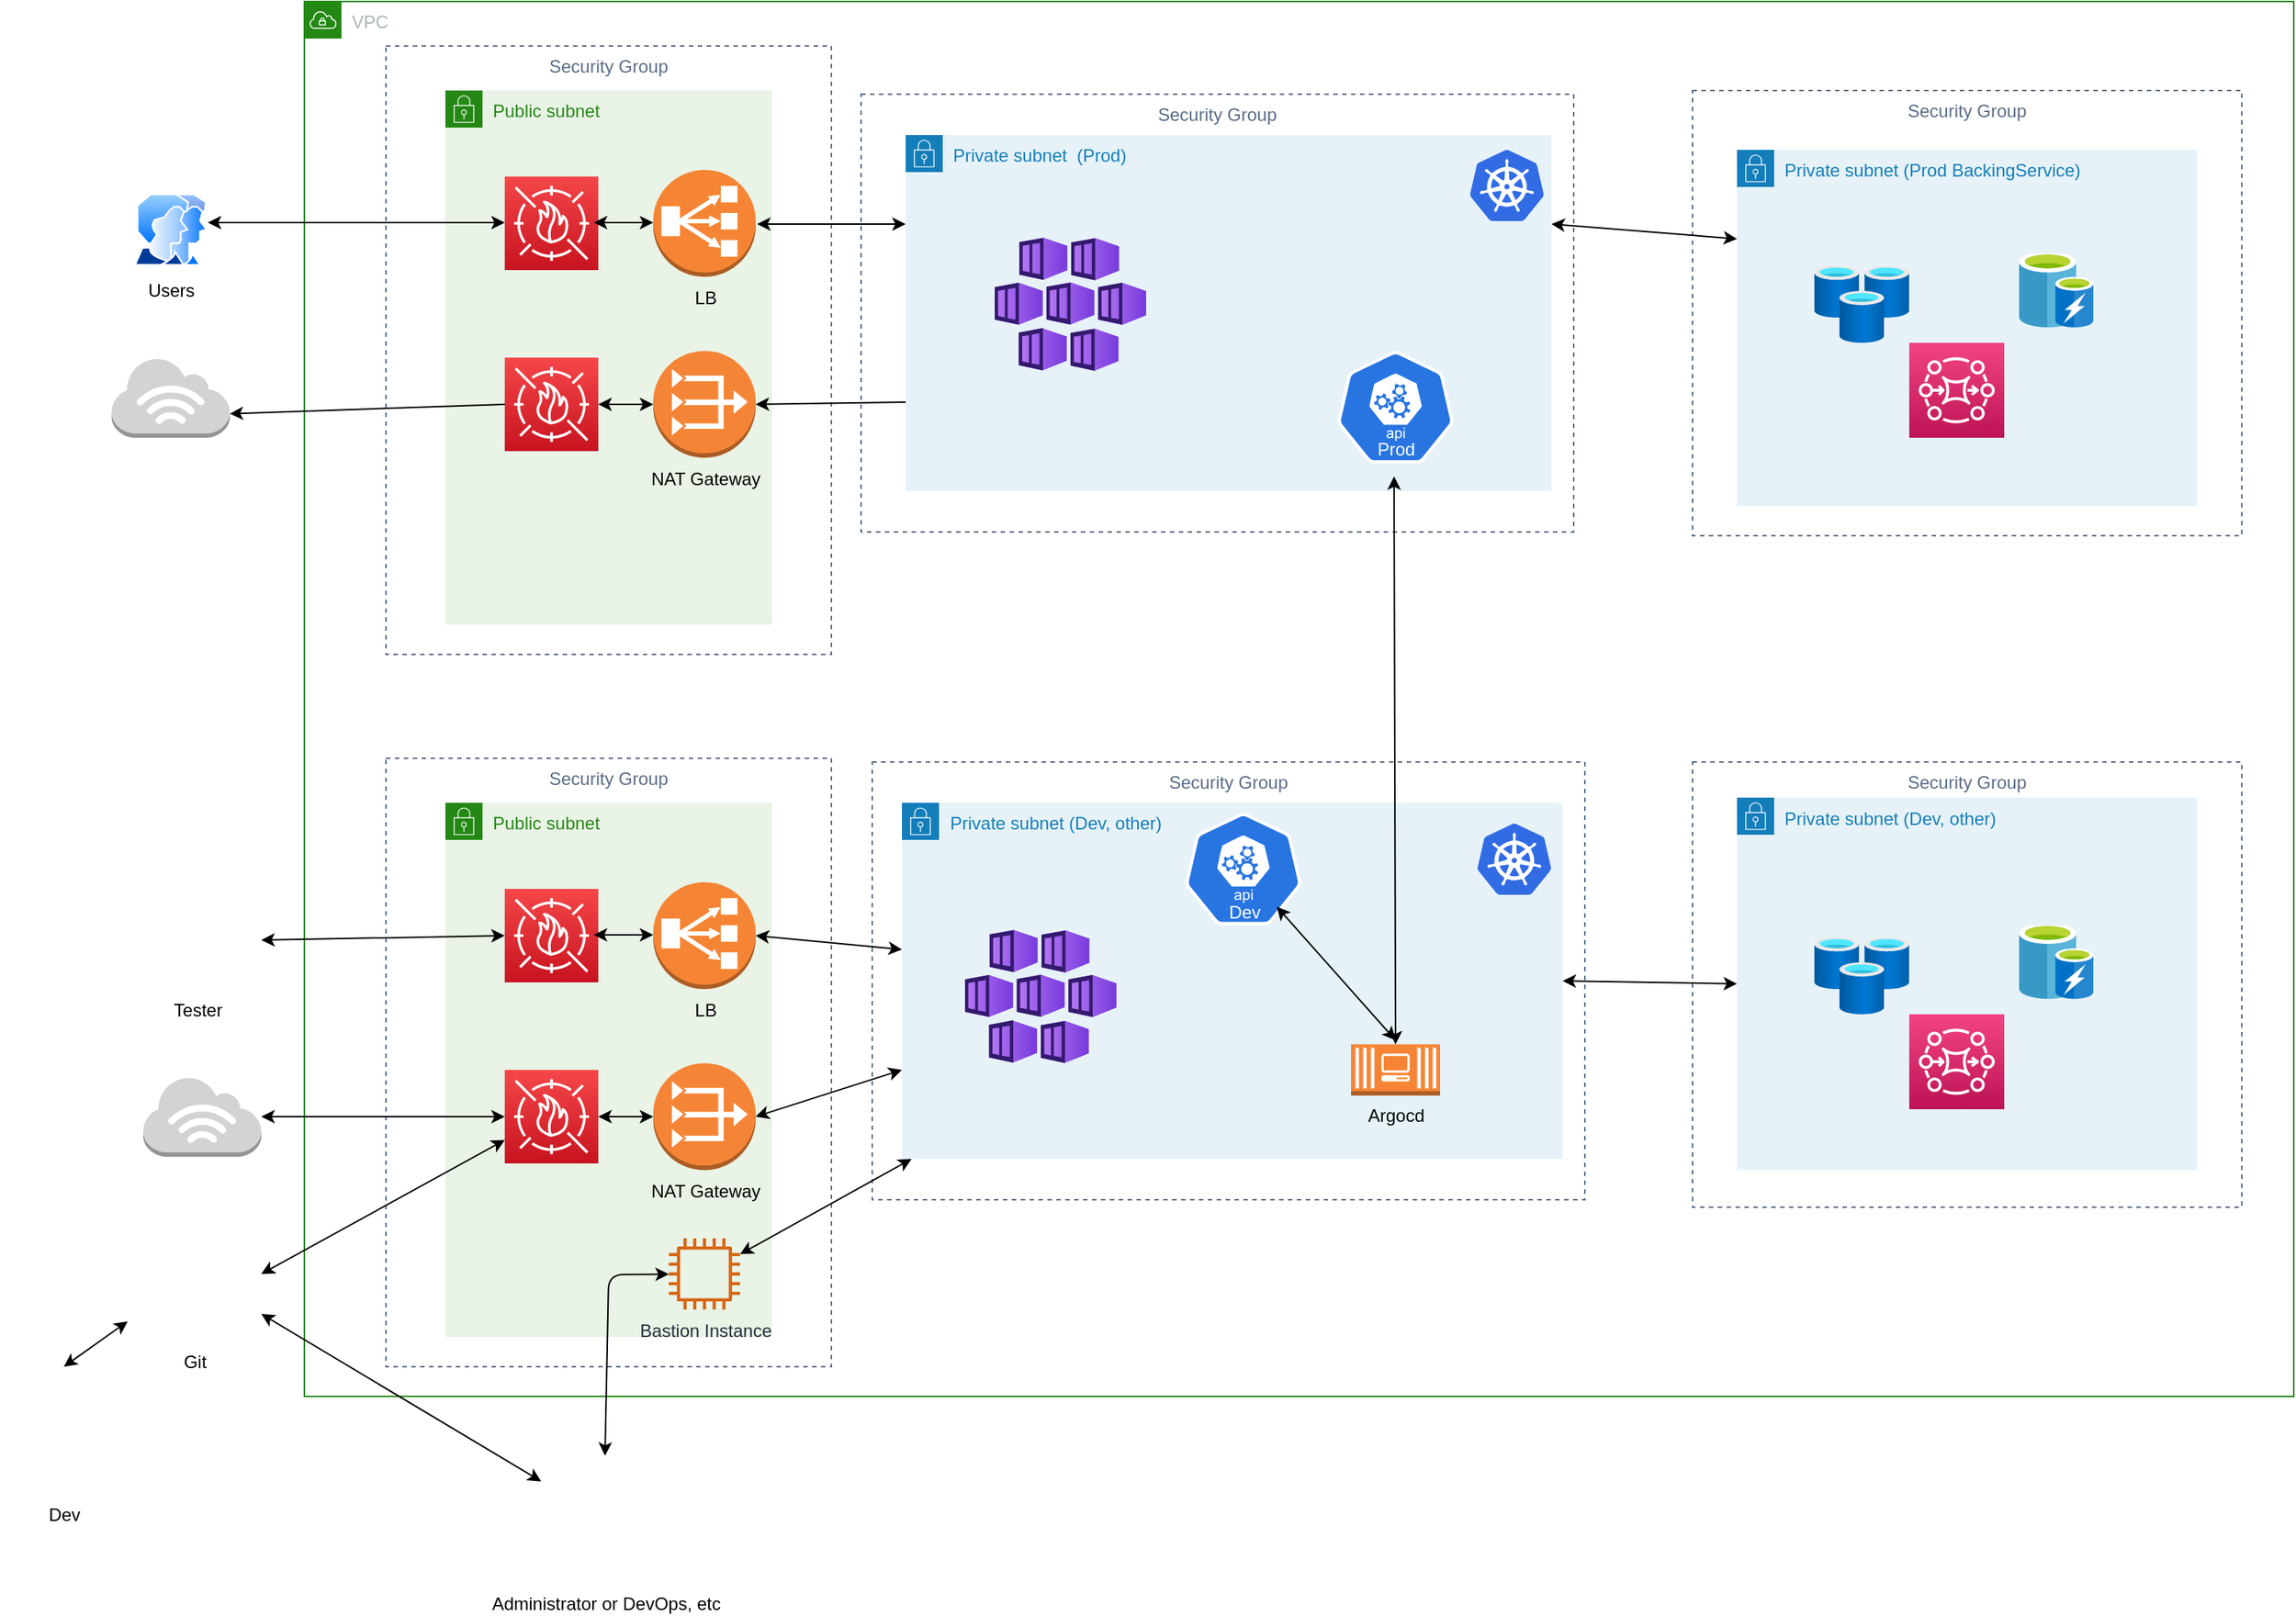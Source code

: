 <mxfile version="14.8.4" type="device"><diagram id="lRyOMIB_9VZX_Cghq_3Y" name="Page-1"><mxGraphModel dx="3628" dy="1136" grid="1" gridSize="10" guides="1" tooltips="1" connect="1" arrows="1" fold="1" page="1" pageScale="1" pageWidth="1654" pageHeight="1169" math="0" shadow="0"><root><mxCell id="0"/><mxCell id="1" parent="0"/><mxCell id="qlO7ybX3NKeAYU_AdcPM-4" value="VPC" style="points=[[0,0],[0.25,0],[0.5,0],[0.75,0],[1,0],[1,0.25],[1,0.5],[1,0.75],[1,1],[0.75,1],[0.5,1],[0.25,1],[0,1],[0,0.75],[0,0.5],[0,0.25]];outlineConnect=0;gradientColor=none;html=1;whiteSpace=wrap;fontSize=12;fontStyle=0;shape=mxgraph.aws4.group;grIcon=mxgraph.aws4.group_vpc;strokeColor=#248814;fillColor=none;verticalAlign=top;align=left;spacingLeft=30;fontColor=#AAB7B8;dashed=0;" vertex="1" parent="1"><mxGeometry x="195" y="150" width="1340" height="940" as="geometry"/></mxCell><mxCell id="qlO7ybX3NKeAYU_AdcPM-17" value="Security Group" style="fillColor=none;strokeColor=#5A6C86;dashed=1;verticalAlign=top;fontStyle=0;fontColor=#5A6C86;" vertex="1" parent="1"><mxGeometry x="250" y="180" width="300" height="410" as="geometry"/></mxCell><mxCell id="qlO7ybX3NKeAYU_AdcPM-8" value="Security Group" style="fillColor=none;strokeColor=#5A6C86;dashed=1;verticalAlign=top;fontStyle=0;fontColor=#5A6C86;" vertex="1" parent="1"><mxGeometry x="570" y="212.5" width="480" height="295" as="geometry"/></mxCell><mxCell id="qlO7ybX3NKeAYU_AdcPM-7" value="Security Group" style="fillColor=none;strokeColor=#5A6C86;dashed=1;verticalAlign=top;fontStyle=0;fontColor=#5A6C86;" vertex="1" parent="1"><mxGeometry x="1130" y="210" width="370" height="300" as="geometry"/></mxCell><mxCell id="qlO7ybX3NKeAYU_AdcPM-2" value="Public subnet" style="points=[[0,0],[0.25,0],[0.5,0],[0.75,0],[1,0],[1,0.25],[1,0.5],[1,0.75],[1,1],[0.75,1],[0.5,1],[0.25,1],[0,1],[0,0.75],[0,0.5],[0,0.25]];outlineConnect=0;gradientColor=none;html=1;whiteSpace=wrap;fontSize=12;fontStyle=0;shape=mxgraph.aws4.group;grIcon=mxgraph.aws4.group_security_group;grStroke=0;strokeColor=#248814;fillColor=#E9F3E6;verticalAlign=top;align=left;spacingLeft=30;fontColor=#248814;dashed=0;" vertex="1" parent="1"><mxGeometry x="290" y="210" width="220" height="360" as="geometry"/></mxCell><mxCell id="qlO7ybX3NKeAYU_AdcPM-3" value="Private subnet&amp;nbsp; (Prod)" style="points=[[0,0],[0.25,0],[0.5,0],[0.75,0],[1,0],[1,0.25],[1,0.5],[1,0.75],[1,1],[0.75,1],[0.5,1],[0.25,1],[0,1],[0,0.75],[0,0.5],[0,0.25]];outlineConnect=0;gradientColor=none;html=1;whiteSpace=wrap;fontSize=12;fontStyle=0;shape=mxgraph.aws4.group;grIcon=mxgraph.aws4.group_security_group;grStroke=0;strokeColor=#147EBA;fillColor=#E6F2F8;verticalAlign=top;align=left;spacingLeft=30;fontColor=#147EBA;dashed=0;" vertex="1" parent="1"><mxGeometry x="600" y="240" width="435" height="240" as="geometry"/></mxCell><mxCell id="qlO7ybX3NKeAYU_AdcPM-5" value="Private subnet (Prod BackingService)" style="points=[[0,0],[0.25,0],[0.5,0],[0.75,0],[1,0],[1,0.25],[1,0.5],[1,0.75],[1,1],[0.75,1],[0.5,1],[0.25,1],[0,1],[0,0.75],[0,0.5],[0,0.25]];outlineConnect=0;gradientColor=none;html=1;whiteSpace=wrap;fontSize=12;fontStyle=0;shape=mxgraph.aws4.group;grIcon=mxgraph.aws4.group_security_group;grStroke=0;strokeColor=#147EBA;fillColor=#E6F2F8;verticalAlign=top;align=left;spacingLeft=30;fontColor=#147EBA;dashed=0;" vertex="1" parent="1"><mxGeometry x="1160" y="250" width="310" height="240" as="geometry"/></mxCell><mxCell id="qlO7ybX3NKeAYU_AdcPM-10" value="" style="aspect=fixed;html=1;points=[];align=center;image;fontSize=12;image=img/lib/azure2/databases/Cache_Redis.svg;" vertex="1" parent="1"><mxGeometry x="1212" y="328" width="64" height="52" as="geometry"/></mxCell><mxCell id="qlO7ybX3NKeAYU_AdcPM-12" value="" style="aspect=fixed;html=1;points=[];align=center;image;fontSize=12;image=img/lib/mscae/Cache_including_Redis.svg;" vertex="1" parent="1"><mxGeometry x="1350" y="320" width="50" height="50" as="geometry"/></mxCell><mxCell id="qlO7ybX3NKeAYU_AdcPM-13" value="" style="points=[[0,0,0],[0.25,0,0],[0.5,0,0],[0.75,0,0],[1,0,0],[0,1,0],[0.25,1,0],[0.5,1,0],[0.75,1,0],[1,1,0],[0,0.25,0],[0,0.5,0],[0,0.75,0],[1,0.25,0],[1,0.5,0],[1,0.75,0]];outlineConnect=0;fontColor=#232F3E;gradientColor=#F34482;gradientDirection=north;fillColor=#BC1356;strokeColor=#ffffff;dashed=0;verticalLabelPosition=bottom;verticalAlign=top;align=center;html=1;fontSize=12;fontStyle=0;aspect=fixed;shape=mxgraph.aws4.resourceIcon;resIcon=mxgraph.aws4.mq;" vertex="1" parent="1"><mxGeometry x="1276" y="380" width="64" height="64" as="geometry"/></mxCell><mxCell id="qlO7ybX3NKeAYU_AdcPM-15" value="" style="aspect=fixed;html=1;points=[];align=center;image;fontSize=12;image=img/lib/azure2/containers/Kubernetes_Services.svg;" vertex="1" parent="1"><mxGeometry x="660" y="309" width="102" height="90" as="geometry"/></mxCell><mxCell id="qlO7ybX3NKeAYU_AdcPM-16" value="" style="aspect=fixed;html=1;points=[];align=center;image;fontSize=12;image=img/lib/mscae/Kubernetes.svg;" vertex="1" parent="1"><mxGeometry x="980" y="250" width="50" height="48" as="geometry"/></mxCell><mxCell id="qlO7ybX3NKeAYU_AdcPM-18" value="LB" style="outlineConnect=0;dashed=0;verticalLabelPosition=bottom;verticalAlign=top;align=center;html=1;shape=mxgraph.aws3.classic_load_balancer;fillColor=#F58534;gradientColor=none;" vertex="1" parent="1"><mxGeometry x="430" y="263.5" width="69" height="72" as="geometry"/></mxCell><mxCell id="qlO7ybX3NKeAYU_AdcPM-19" value="NAT Gateway" style="outlineConnect=0;dashed=0;verticalLabelPosition=bottom;verticalAlign=top;align=center;html=1;shape=mxgraph.aws3.vpc_nat_gateway;fillColor=#F58536;gradientColor=none;" vertex="1" parent="1"><mxGeometry x="430" y="385.5" width="69" height="72" as="geometry"/></mxCell><mxCell id="qlO7ybX3NKeAYU_AdcPM-20" value="" style="endArrow=classic;startArrow=classic;html=1;entryX=0;entryY=0.25;entryDx=0;entryDy=0;" edge="1" parent="1" target="qlO7ybX3NKeAYU_AdcPM-3"><mxGeometry width="50" height="50" relative="1" as="geometry"><mxPoint x="500" y="300" as="sourcePoint"/><mxPoint x="490" y="250" as="targetPoint"/></mxGeometry></mxCell><mxCell id="qlO7ybX3NKeAYU_AdcPM-21" value="Users" style="aspect=fixed;perimeter=ellipsePerimeter;html=1;align=center;shadow=0;dashed=0;spacingTop=3;image;image=img/lib/active_directory/user_accounts.svg;" vertex="1" parent="1"><mxGeometry x="80" y="279.5" width="50" height="48.5" as="geometry"/></mxCell><mxCell id="qlO7ybX3NKeAYU_AdcPM-23" value="" style="endArrow=classic;html=1;entryX=1;entryY=0.5;entryDx=0;entryDy=0;entryPerimeter=0;exitX=0;exitY=0.75;exitDx=0;exitDy=0;" edge="1" parent="1" source="qlO7ybX3NKeAYU_AdcPM-3" target="qlO7ybX3NKeAYU_AdcPM-19"><mxGeometry width="50" height="50" relative="1" as="geometry"><mxPoint x="580" y="530" as="sourcePoint"/><mxPoint x="630" y="480" as="targetPoint"/></mxGeometry></mxCell><mxCell id="qlO7ybX3NKeAYU_AdcPM-24" value="" style="outlineConnect=0;dashed=0;verticalLabelPosition=bottom;verticalAlign=top;align=center;html=1;shape=mxgraph.aws3.internet_3;fillColor=#D2D3D3;gradientColor=none;" vertex="1" parent="1"><mxGeometry x="65.25" y="390" width="79.5" height="54" as="geometry"/></mxCell><mxCell id="qlO7ybX3NKeAYU_AdcPM-25" value="" style="endArrow=classic;html=1;entryX=1;entryY=0.7;entryDx=0;entryDy=0;entryPerimeter=0;exitX=0;exitY=0.5;exitDx=0;exitDy=0;exitPerimeter=0;startArrow=none;" edge="1" parent="1" source="qlO7ybX3NKeAYU_AdcPM-32" target="qlO7ybX3NKeAYU_AdcPM-24"><mxGeometry width="50" height="50" relative="1" as="geometry"><mxPoint x="580" y="530" as="sourcePoint"/><mxPoint x="630" y="480" as="targetPoint"/></mxGeometry></mxCell><mxCell id="qlO7ybX3NKeAYU_AdcPM-27" value="" style="points=[[0,0,0],[0.25,0,0],[0.5,0,0],[0.75,0,0],[1,0,0],[0,1,0],[0.25,1,0],[0.5,1,0],[0.75,1,0],[1,1,0],[0,0.25,0],[0,0.5,0],[0,0.75,0],[1,0.25,0],[1,0.5,0],[1,0.75,0]];outlineConnect=0;fontColor=#232F3E;gradientColor=#F54749;gradientDirection=north;fillColor=#C7131F;strokeColor=#ffffff;dashed=0;verticalLabelPosition=bottom;verticalAlign=top;align=center;html=1;fontSize=12;fontStyle=0;aspect=fixed;shape=mxgraph.aws4.resourceIcon;resIcon=mxgraph.aws4.waf;" vertex="1" parent="1"><mxGeometry x="330" y="268" width="63" height="63" as="geometry"/></mxCell><mxCell id="qlO7ybX3NKeAYU_AdcPM-30" value="" style="endArrow=classic;startArrow=classic;html=1;" edge="1" parent="1"><mxGeometry width="50" height="50" relative="1" as="geometry"><mxPoint x="130" y="299" as="sourcePoint"/><mxPoint x="330" y="299" as="targetPoint"/></mxGeometry></mxCell><mxCell id="qlO7ybX3NKeAYU_AdcPM-31" value="" style="endArrow=classic;startArrow=classic;html=1;" edge="1" parent="1"><mxGeometry width="50" height="50" relative="1" as="geometry"><mxPoint x="390" y="299" as="sourcePoint"/><mxPoint x="430" y="299" as="targetPoint"/></mxGeometry></mxCell><mxCell id="qlO7ybX3NKeAYU_AdcPM-32" value="" style="points=[[0,0,0],[0.25,0,0],[0.5,0,0],[0.75,0,0],[1,0,0],[0,1,0],[0.25,1,0],[0.5,1,0],[0.75,1,0],[1,1,0],[0,0.25,0],[0,0.5,0],[0,0.75,0],[1,0.25,0],[1,0.5,0],[1,0.75,0]];outlineConnect=0;fontColor=#232F3E;gradientColor=#F54749;gradientDirection=north;fillColor=#C7131F;strokeColor=#ffffff;dashed=0;verticalLabelPosition=bottom;verticalAlign=top;align=center;html=1;fontSize=12;fontStyle=0;aspect=fixed;shape=mxgraph.aws4.resourceIcon;resIcon=mxgraph.aws4.waf;" vertex="1" parent="1"><mxGeometry x="330" y="390" width="63" height="63" as="geometry"/></mxCell><mxCell id="qlO7ybX3NKeAYU_AdcPM-35" value="" style="endArrow=classic;startArrow=classic;html=1;exitX=1;exitY=0.5;exitDx=0;exitDy=0;exitPerimeter=0;" edge="1" parent="1" source="qlO7ybX3NKeAYU_AdcPM-32" target="qlO7ybX3NKeAYU_AdcPM-19"><mxGeometry width="50" height="50" relative="1" as="geometry"><mxPoint x="410" y="319" as="sourcePoint"/><mxPoint x="450" y="319" as="targetPoint"/></mxGeometry></mxCell><mxCell id="qlO7ybX3NKeAYU_AdcPM-36" value="" style="endArrow=classic;startArrow=classic;html=1;entryX=0;entryY=0.25;entryDx=0;entryDy=0;" edge="1" parent="1" target="qlO7ybX3NKeAYU_AdcPM-5"><mxGeometry width="50" height="50" relative="1" as="geometry"><mxPoint x="1035" y="300" as="sourcePoint"/><mxPoint x="1085" y="285.5" as="targetPoint"/></mxGeometry></mxCell><mxCell id="qlO7ybX3NKeAYU_AdcPM-41" value="Security Group" style="fillColor=none;strokeColor=#5A6C86;dashed=1;verticalAlign=top;fontStyle=0;fontColor=#5A6C86;" vertex="1" parent="1"><mxGeometry x="577.5" y="662.5" width="480" height="295" as="geometry"/></mxCell><mxCell id="qlO7ybX3NKeAYU_AdcPM-42" value="Private subnet (Dev, other)" style="points=[[0,0],[0.25,0],[0.5,0],[0.75,0],[1,0],[1,0.25],[1,0.5],[1,0.75],[1,1],[0.75,1],[0.5,1],[0.25,1],[0,1],[0,0.75],[0,0.5],[0,0.25]];outlineConnect=0;gradientColor=none;html=1;whiteSpace=wrap;fontSize=12;fontStyle=0;shape=mxgraph.aws4.group;grIcon=mxgraph.aws4.group_security_group;grStroke=0;strokeColor=#147EBA;fillColor=#E6F2F8;verticalAlign=top;align=left;spacingLeft=30;fontColor=#147EBA;dashed=0;" vertex="1" parent="1"><mxGeometry x="597.5" y="690" width="445" height="240" as="geometry"/></mxCell><mxCell id="qlO7ybX3NKeAYU_AdcPM-43" value="" style="aspect=fixed;html=1;points=[];align=center;image;fontSize=12;image=img/lib/azure2/containers/Kubernetes_Services.svg;" vertex="1" parent="1"><mxGeometry x="640" y="775.5" width="102" height="90" as="geometry"/></mxCell><mxCell id="qlO7ybX3NKeAYU_AdcPM-44" value="" style="aspect=fixed;html=1;points=[];align=center;image;fontSize=12;image=img/lib/mscae/Kubernetes.svg;" vertex="1" parent="1"><mxGeometry x="985" y="704" width="50" height="48" as="geometry"/></mxCell><mxCell id="qlO7ybX3NKeAYU_AdcPM-45" value="Security Group" style="fillColor=none;strokeColor=#5A6C86;dashed=1;verticalAlign=top;fontStyle=0;fontColor=#5A6C86;" vertex="1" parent="1"><mxGeometry x="1130" y="662.5" width="370" height="300" as="geometry"/></mxCell><mxCell id="qlO7ybX3NKeAYU_AdcPM-46" value="Private subnet (Dev, other)" style="points=[[0,0],[0.25,0],[0.5,0],[0.75,0],[1,0],[1,0.25],[1,0.5],[1,0.75],[1,1],[0.75,1],[0.5,1],[0.25,1],[0,1],[0,0.75],[0,0.5],[0,0.25]];outlineConnect=0;gradientColor=none;html=1;whiteSpace=wrap;fontSize=12;fontStyle=0;shape=mxgraph.aws4.group;grIcon=mxgraph.aws4.group_security_group;grStroke=0;strokeColor=#147EBA;fillColor=#E6F2F8;verticalAlign=top;align=left;spacingLeft=30;fontColor=#147EBA;dashed=0;" vertex="1" parent="1"><mxGeometry x="1160" y="686.5" width="310" height="251" as="geometry"/></mxCell><mxCell id="qlO7ybX3NKeAYU_AdcPM-47" value="" style="aspect=fixed;html=1;points=[];align=center;image;fontSize=12;image=img/lib/azure2/databases/Cache_Redis.svg;" vertex="1" parent="1"><mxGeometry x="1212" y="780.5" width="64" height="52" as="geometry"/></mxCell><mxCell id="qlO7ybX3NKeAYU_AdcPM-48" value="" style="aspect=fixed;html=1;points=[];align=center;image;fontSize=12;image=img/lib/mscae/Cache_including_Redis.svg;" vertex="1" parent="1"><mxGeometry x="1350" y="772.5" width="50" height="50" as="geometry"/></mxCell><mxCell id="qlO7ybX3NKeAYU_AdcPM-49" value="" style="points=[[0,0,0],[0.25,0,0],[0.5,0,0],[0.75,0,0],[1,0,0],[0,1,0],[0.25,1,0],[0.5,1,0],[0.75,1,0],[1,1,0],[0,0.25,0],[0,0.5,0],[0,0.75,0],[1,0.25,0],[1,0.5,0],[1,0.75,0]];outlineConnect=0;fontColor=#232F3E;gradientColor=#F34482;gradientDirection=north;fillColor=#BC1356;strokeColor=#ffffff;dashed=0;verticalLabelPosition=bottom;verticalAlign=top;align=center;html=1;fontSize=12;fontStyle=0;aspect=fixed;shape=mxgraph.aws4.resourceIcon;resIcon=mxgraph.aws4.mq;" vertex="1" parent="1"><mxGeometry x="1276" y="832.5" width="64" height="64" as="geometry"/></mxCell><mxCell id="qlO7ybX3NKeAYU_AdcPM-50" value="" style="endArrow=classic;startArrow=classic;html=1;entryX=0;entryY=0.5;entryDx=0;entryDy=0;exitX=1;exitY=0.5;exitDx=0;exitDy=0;" edge="1" parent="1" source="qlO7ybX3NKeAYU_AdcPM-42" target="qlO7ybX3NKeAYU_AdcPM-46"><mxGeometry width="50" height="50" relative="1" as="geometry"><mxPoint x="1030" y="715" as="sourcePoint"/><mxPoint x="1155" y="725" as="targetPoint"/></mxGeometry></mxCell><mxCell id="qlO7ybX3NKeAYU_AdcPM-51" value="Git" style="shape=image;html=1;verticalAlign=top;verticalLabelPosition=bottom;labelBackgroundColor=#ffffff;imageAspect=0;aspect=fixed;image=https://cdn3.iconfinder.com/data/icons/social-media-2169/24/social_media_social_media_logo_git-128.png" vertex="1" parent="1"><mxGeometry x="76" y="962.5" width="90" height="90" as="geometry"/></mxCell><mxCell id="qlO7ybX3NKeAYU_AdcPM-52" value="Argocd" style="outlineConnect=0;dashed=0;verticalLabelPosition=bottom;verticalAlign=top;align=center;html=1;shape=mxgraph.aws3.ec2_compute_container_3;fillColor=#F58534;gradientColor=none;" vertex="1" parent="1"><mxGeometry x="900" y="852.75" width="60" height="34.5" as="geometry"/></mxCell><mxCell id="qlO7ybX3NKeAYU_AdcPM-54" value="" style="endArrow=classic;startArrow=classic;html=1;exitX=0.5;exitY=0;exitDx=0;exitDy=0;exitPerimeter=0;" edge="1" parent="1" source="qlO7ybX3NKeAYU_AdcPM-52"><mxGeometry width="50" height="50" relative="1" as="geometry"><mxPoint x="750" y="670" as="sourcePoint"/><mxPoint x="929" y="470" as="targetPoint"/></mxGeometry></mxCell><mxCell id="qlO7ybX3NKeAYU_AdcPM-55" value="&lt;font color=&quot;#ffffff&quot;&gt;Prod&lt;/font&gt;" style="html=1;dashed=0;whitespace=wrap;fillColor=#2875E2;strokeColor=#ffffff;points=[[0.005,0.63,0],[0.1,0.2,0],[0.9,0.2,0],[0.5,0,0],[0.995,0.63,0],[0.72,0.99,0],[0.5,1,0],[0.28,0.99,0]];shape=mxgraph.kubernetes.icon;prIcon=api;verticalAlign=bottom;" vertex="1" parent="1"><mxGeometry x="890.5" y="385.5" width="79" height="75.84" as="geometry"/></mxCell><mxCell id="qlO7ybX3NKeAYU_AdcPM-57" value="Security Group" style="fillColor=none;strokeColor=#5A6C86;dashed=1;verticalAlign=top;fontStyle=0;fontColor=#5A6C86;" vertex="1" parent="1"><mxGeometry x="250" y="660" width="300" height="410" as="geometry"/></mxCell><mxCell id="qlO7ybX3NKeAYU_AdcPM-58" value="Public subnet" style="points=[[0,0],[0.25,0],[0.5,0],[0.75,0],[1,0],[1,0.25],[1,0.5],[1,0.75],[1,1],[0.75,1],[0.5,1],[0.25,1],[0,1],[0,0.75],[0,0.5],[0,0.25]];outlineConnect=0;gradientColor=none;html=1;whiteSpace=wrap;fontSize=12;fontStyle=0;shape=mxgraph.aws4.group;grIcon=mxgraph.aws4.group_security_group;grStroke=0;strokeColor=#248814;fillColor=#E9F3E6;verticalAlign=top;align=left;spacingLeft=30;fontColor=#248814;dashed=0;" vertex="1" parent="1"><mxGeometry x="290" y="690" width="220" height="360" as="geometry"/></mxCell><mxCell id="qlO7ybX3NKeAYU_AdcPM-59" value="LB" style="outlineConnect=0;dashed=0;verticalLabelPosition=bottom;verticalAlign=top;align=center;html=1;shape=mxgraph.aws3.classic_load_balancer;fillColor=#F58534;gradientColor=none;" vertex="1" parent="1"><mxGeometry x="430" y="743.5" width="69" height="72" as="geometry"/></mxCell><mxCell id="qlO7ybX3NKeAYU_AdcPM-60" value="NAT Gateway" style="outlineConnect=0;dashed=0;verticalLabelPosition=bottom;verticalAlign=top;align=center;html=1;shape=mxgraph.aws3.vpc_nat_gateway;fillColor=#F58536;gradientColor=none;" vertex="1" parent="1"><mxGeometry x="430" y="865.5" width="69" height="72" as="geometry"/></mxCell><mxCell id="qlO7ybX3NKeAYU_AdcPM-61" value="" style="points=[[0,0,0],[0.25,0,0],[0.5,0,0],[0.75,0,0],[1,0,0],[0,1,0],[0.25,1,0],[0.5,1,0],[0.75,1,0],[1,1,0],[0,0.25,0],[0,0.5,0],[0,0.75,0],[1,0.25,0],[1,0.5,0],[1,0.75,0]];outlineConnect=0;fontColor=#232F3E;gradientColor=#F54749;gradientDirection=north;fillColor=#C7131F;strokeColor=#ffffff;dashed=0;verticalLabelPosition=bottom;verticalAlign=top;align=center;html=1;fontSize=12;fontStyle=0;aspect=fixed;shape=mxgraph.aws4.resourceIcon;resIcon=mxgraph.aws4.waf;" vertex="1" parent="1"><mxGeometry x="330" y="748" width="63" height="63" as="geometry"/></mxCell><mxCell id="qlO7ybX3NKeAYU_AdcPM-62" value="" style="endArrow=classic;startArrow=classic;html=1;" edge="1" parent="1"><mxGeometry width="50" height="50" relative="1" as="geometry"><mxPoint x="390" y="779.0" as="sourcePoint"/><mxPoint x="430" y="779.0" as="targetPoint"/></mxGeometry></mxCell><mxCell id="qlO7ybX3NKeAYU_AdcPM-63" value="" style="points=[[0,0,0],[0.25,0,0],[0.5,0,0],[0.75,0,0],[1,0,0],[0,1,0],[0.25,1,0],[0.5,1,0],[0.75,1,0],[1,1,0],[0,0.25,0],[0,0.5,0],[0,0.75,0],[1,0.25,0],[1,0.5,0],[1,0.75,0]];outlineConnect=0;fontColor=#232F3E;gradientColor=#F54749;gradientDirection=north;fillColor=#C7131F;strokeColor=#ffffff;dashed=0;verticalLabelPosition=bottom;verticalAlign=top;align=center;html=1;fontSize=12;fontStyle=0;aspect=fixed;shape=mxgraph.aws4.resourceIcon;resIcon=mxgraph.aws4.waf;" vertex="1" parent="1"><mxGeometry x="330" y="870" width="63" height="63" as="geometry"/></mxCell><mxCell id="qlO7ybX3NKeAYU_AdcPM-64" value="" style="endArrow=classic;startArrow=classic;html=1;exitX=1;exitY=0.5;exitDx=0;exitDy=0;exitPerimeter=0;" edge="1" parent="1" source="qlO7ybX3NKeAYU_AdcPM-63" target="qlO7ybX3NKeAYU_AdcPM-60"><mxGeometry width="50" height="50" relative="1" as="geometry"><mxPoint x="410" y="799" as="sourcePoint"/><mxPoint x="450" y="799" as="targetPoint"/></mxGeometry></mxCell><mxCell id="qlO7ybX3NKeAYU_AdcPM-65" value="Tester" style="shape=image;html=1;verticalAlign=top;verticalLabelPosition=bottom;labelBackgroundColor=#ffffff;imageAspect=0;aspect=fixed;image=https://cdn4.iconfinder.com/data/icons/REALVISTA/project_managment/png/128/tester.png" vertex="1" parent="1"><mxGeometry x="80" y="729.5" width="86" height="86" as="geometry"/></mxCell><mxCell id="qlO7ybX3NKeAYU_AdcPM-66" value="" style="outlineConnect=0;dashed=0;verticalLabelPosition=bottom;verticalAlign=top;align=center;html=1;shape=mxgraph.aws3.internet_3;fillColor=#D2D3D3;gradientColor=none;" vertex="1" parent="1"><mxGeometry x="86.5" y="874.5" width="79.5" height="54" as="geometry"/></mxCell><mxCell id="qlO7ybX3NKeAYU_AdcPM-67" value="" style="endArrow=classic;startArrow=classic;html=1;entryX=0;entryY=0.5;entryDx=0;entryDy=0;entryPerimeter=0;" edge="1" parent="1" target="qlO7ybX3NKeAYU_AdcPM-61"><mxGeometry width="50" height="50" relative="1" as="geometry"><mxPoint x="166" y="782.5" as="sourcePoint"/><mxPoint x="216" y="732.5" as="targetPoint"/></mxGeometry></mxCell><mxCell id="qlO7ybX3NKeAYU_AdcPM-68" value="" style="endArrow=classic;startArrow=classic;html=1;entryX=0;entryY=0.5;entryDx=0;entryDy=0;entryPerimeter=0;" edge="1" parent="1" source="qlO7ybX3NKeAYU_AdcPM-66" target="qlO7ybX3NKeAYU_AdcPM-63"><mxGeometry width="50" height="50" relative="1" as="geometry"><mxPoint x="144.75" y="926.5" as="sourcePoint"/><mxPoint x="194.75" y="876.5" as="targetPoint"/></mxGeometry></mxCell><mxCell id="qlO7ybX3NKeAYU_AdcPM-69" value="" style="endArrow=classic;startArrow=classic;html=1;exitX=1;exitY=0.5;exitDx=0;exitDy=0;exitPerimeter=0;" edge="1" parent="1" source="qlO7ybX3NKeAYU_AdcPM-59" target="qlO7ybX3NKeAYU_AdcPM-42"><mxGeometry width="50" height="50" relative="1" as="geometry"><mxPoint x="660" y="890" as="sourcePoint"/><mxPoint x="710" y="840" as="targetPoint"/></mxGeometry></mxCell><mxCell id="qlO7ybX3NKeAYU_AdcPM-70" value="" style="endArrow=classic;startArrow=classic;html=1;exitX=1;exitY=0.5;exitDx=0;exitDy=0;exitPerimeter=0;entryX=0;entryY=0.75;entryDx=0;entryDy=0;" edge="1" parent="1" source="qlO7ybX3NKeAYU_AdcPM-60" target="qlO7ybX3NKeAYU_AdcPM-42"><mxGeometry width="50" height="50" relative="1" as="geometry"><mxPoint x="540" y="1000" as="sourcePoint"/><mxPoint x="590" y="950" as="targetPoint"/></mxGeometry></mxCell><mxCell id="qlO7ybX3NKeAYU_AdcPM-72" value="" style="endArrow=classic;startArrow=classic;html=1;entryX=0;entryY=0.75;entryDx=0;entryDy=0;entryPerimeter=0;exitX=1;exitY=0.5;exitDx=0;exitDy=0;" edge="1" parent="1" source="qlO7ybX3NKeAYU_AdcPM-51" target="qlO7ybX3NKeAYU_AdcPM-63"><mxGeometry width="50" height="50" relative="1" as="geometry"><mxPoint x="176" y="911.5" as="sourcePoint"/><mxPoint x="340" y="911.5" as="targetPoint"/></mxGeometry></mxCell><mxCell id="qlO7ybX3NKeAYU_AdcPM-73" value="Bastion Instance" style="outlineConnect=0;fontColor=#232F3E;gradientColor=none;fillColor=#D86613;strokeColor=none;dashed=0;verticalLabelPosition=bottom;verticalAlign=top;align=center;html=1;fontSize=12;fontStyle=0;aspect=fixed;pointerEvents=1;shape=mxgraph.aws4.instance2;" vertex="1" parent="1"><mxGeometry x="440.5" y="983.5" width="48" height="48" as="geometry"/></mxCell><mxCell id="qlO7ybX3NKeAYU_AdcPM-74" value="" style="endArrow=classic;startArrow=classic;html=1;" edge="1" parent="1" source="qlO7ybX3NKeAYU_AdcPM-73" target="qlO7ybX3NKeAYU_AdcPM-42"><mxGeometry width="50" height="50" relative="1" as="geometry"><mxPoint x="630" y="1100" as="sourcePoint"/><mxPoint x="680" y="1050" as="targetPoint"/></mxGeometry></mxCell><mxCell id="qlO7ybX3NKeAYU_AdcPM-75" value="Administrator or DevOps, etc" style="shape=image;html=1;verticalAlign=top;verticalLabelPosition=bottom;labelBackgroundColor=#ffffff;imageAspect=0;aspect=fixed;image=https://cdn4.iconfinder.com/data/icons/REALVISTA/project_managment/png/128/tester.png" vertex="1" parent="1"><mxGeometry x="354.5" y="1130" width="86" height="86" as="geometry"/></mxCell><mxCell id="qlO7ybX3NKeAYU_AdcPM-76" value="" style="endArrow=classic;startArrow=classic;html=1;exitX=0.5;exitY=0;exitDx=0;exitDy=0;" edge="1" parent="1" source="qlO7ybX3NKeAYU_AdcPM-75" target="qlO7ybX3NKeAYU_AdcPM-73"><mxGeometry width="50" height="50" relative="1" as="geometry"><mxPoint x="500" y="1430" as="sourcePoint"/><mxPoint x="550" y="1380" as="targetPoint"/><Array as="points"><mxPoint x="400" y="1008"/></Array></mxGeometry></mxCell><mxCell id="qlO7ybX3NKeAYU_AdcPM-77" value="Dev" style="shape=image;html=1;verticalAlign=top;verticalLabelPosition=bottom;labelBackgroundColor=#ffffff;imageAspect=0;aspect=fixed;image=https://cdn4.iconfinder.com/data/icons/REALVISTA/project_managment/png/128/tester.png" vertex="1" parent="1"><mxGeometry x="-10" y="1070" width="86" height="86" as="geometry"/></mxCell><mxCell id="qlO7ybX3NKeAYU_AdcPM-79" value="" style="endArrow=classic;startArrow=classic;html=1;exitX=0.5;exitY=0;exitDx=0;exitDy=0;" edge="1" parent="1" source="qlO7ybX3NKeAYU_AdcPM-77" target="qlO7ybX3NKeAYU_AdcPM-51"><mxGeometry width="50" height="50" relative="1" as="geometry"><mxPoint x="176" y="1017.5" as="sourcePoint"/><mxPoint x="340" y="927.25" as="targetPoint"/></mxGeometry></mxCell><mxCell id="qlO7ybX3NKeAYU_AdcPM-80" value="" style="endArrow=classic;startArrow=classic;html=1;" edge="1" parent="1" source="qlO7ybX3NKeAYU_AdcPM-75" target="qlO7ybX3NKeAYU_AdcPM-51"><mxGeometry width="50" height="50" relative="1" as="geometry"><mxPoint x="43" y="1080" as="sourcePoint"/><mxPoint x="86" y="1049.46" as="targetPoint"/></mxGeometry></mxCell><mxCell id="qlO7ybX3NKeAYU_AdcPM-81" value="&lt;font color=&quot;#ffffff&quot;&gt;Dev&lt;/font&gt;" style="html=1;dashed=0;whitespace=wrap;fillColor=#2875E2;strokeColor=#ffffff;points=[[0.005,0.63,0],[0.1,0.2,0],[0.9,0.2,0],[0.5,0,0],[0.995,0.63,0],[0.72,0.99,0],[0.5,1,0],[0.28,0.99,0]];shape=mxgraph.kubernetes.icon;prIcon=api;verticalAlign=bottom;" vertex="1" parent="1"><mxGeometry x="788" y="696.66" width="79" height="75.84" as="geometry"/></mxCell><mxCell id="qlO7ybX3NKeAYU_AdcPM-82" value="" style="endArrow=classic;startArrow=classic;html=1;" edge="1" parent="1"><mxGeometry width="50" height="50" relative="1" as="geometry"><mxPoint x="930" y="850" as="sourcePoint"/><mxPoint x="850" y="760" as="targetPoint"/></mxGeometry></mxCell></root></mxGraphModel></diagram></mxfile>